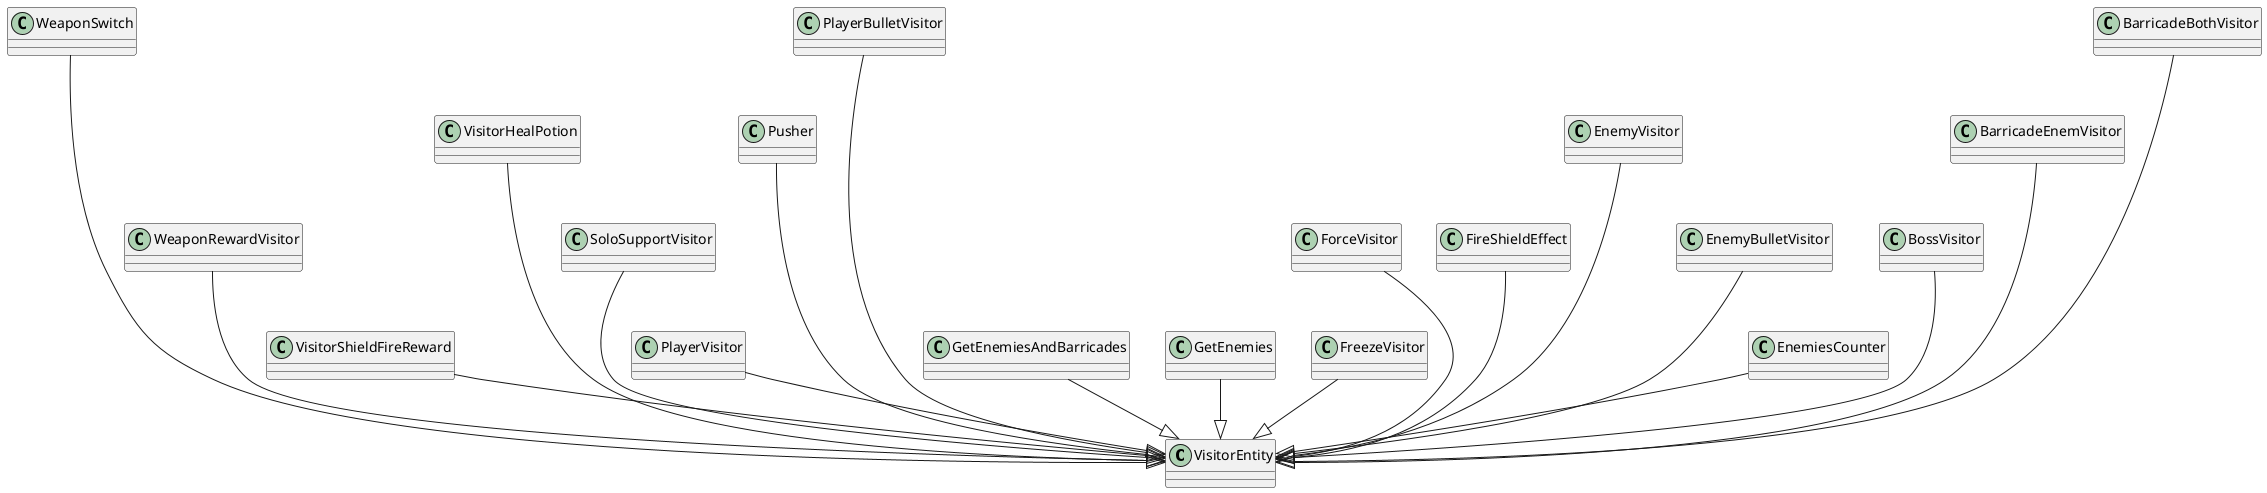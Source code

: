 @startuml


    VisitorEntity <|-up---- BarricadeBothVisitor
    VisitorEntity <|-up--- BarricadeEnemVisitor
    VisitorEntity <|-up-- BossVisitor
    VisitorEntity <|-up- EnemiesCounter
    VisitorEntity <|-up-- EnemyBulletVisitor
    VisitorEntity <|-up--- EnemyVisitor
    VisitorEntity <|-up-- FireShieldEffect
    VisitorEntity <|-up-- ForceVisitor
    VisitorEntity <|-up- FreezeVisitor
    VisitorEntity <|-up- GetEnemies
    VisitorEntity <|-up- GetEnemiesAndBarricades
    VisitorEntity <|-up---- PlayerBulletVisitor
    VisitorEntity <|-up--- Pusher
    VisitorEntity <|-up- PlayerVisitor
    VisitorEntity <|-up-- SoloSupportVisitor
    VisitorEntity <|-up--- VisitorHealPotion
    VisitorEntity <|-up- VisitorShieldFireReward
    VisitorEntity <|-up-- WeaponRewardVisitor
    VisitorEntity <|-up---- WeaponSwitch




@enduml